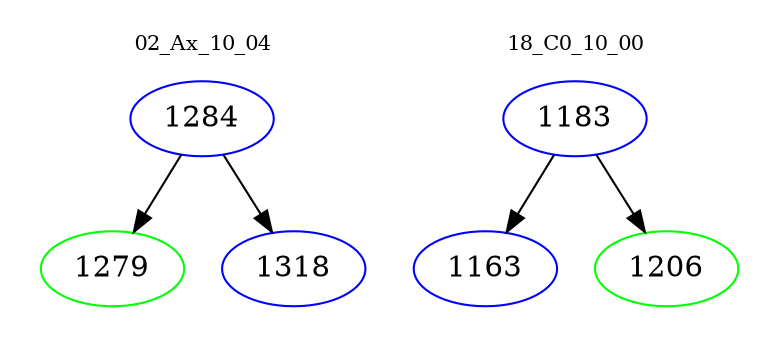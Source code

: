 digraph{
subgraph cluster_0 {
color = white
label = "02_Ax_10_04";
fontsize=10;
T0_1284 [label="1284", color="blue"]
T0_1284 -> T0_1279 [color="black"]
T0_1279 [label="1279", color="green"]
T0_1284 -> T0_1318 [color="black"]
T0_1318 [label="1318", color="blue"]
}
subgraph cluster_1 {
color = white
label = "18_C0_10_00";
fontsize=10;
T1_1183 [label="1183", color="blue"]
T1_1183 -> T1_1163 [color="black"]
T1_1163 [label="1163", color="blue"]
T1_1183 -> T1_1206 [color="black"]
T1_1206 [label="1206", color="green"]
}
}
